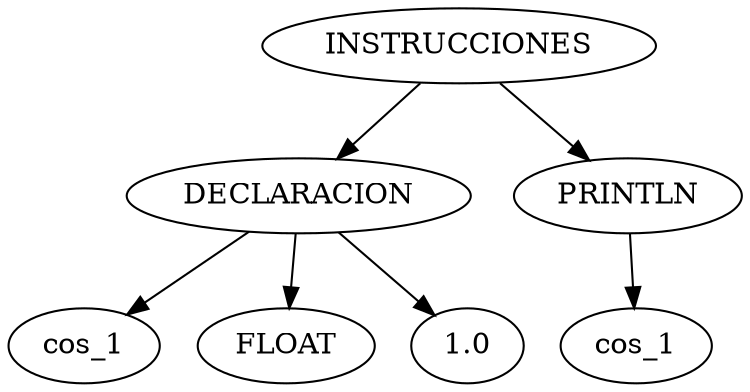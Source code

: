 digraph {
	0 [label = "INSTRUCCIONES"];
	7 [label = "DECLARACION"];
	8 [label = "cos_1"];
	9 [label = "FLOAT"];
	10 [label = "1.0"];
	11 [label = "PRINTLN"];
	12 [label = "cos_1"];
	0 -> 7;
	7 -> 8;
	7 -> 9;
	7 -> 10;
	0 -> 11;
	11 -> 12;
}

